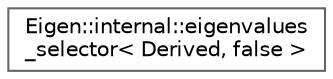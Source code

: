 digraph "类继承关系图"
{
 // LATEX_PDF_SIZE
  bgcolor="transparent";
  edge [fontname=Helvetica,fontsize=10,labelfontname=Helvetica,labelfontsize=10];
  node [fontname=Helvetica,fontsize=10,shape=box,height=0.2,width=0.4];
  rankdir="LR";
  Node0 [id="Node000000",label="Eigen::internal::eigenvalues\l_selector\< Derived, false \>",height=0.2,width=0.4,color="grey40", fillcolor="white", style="filled",URL="$struct_eigen_1_1internal_1_1eigenvalues__selector_3_01_derived_00_01false_01_4.html",tooltip=" "];
}
